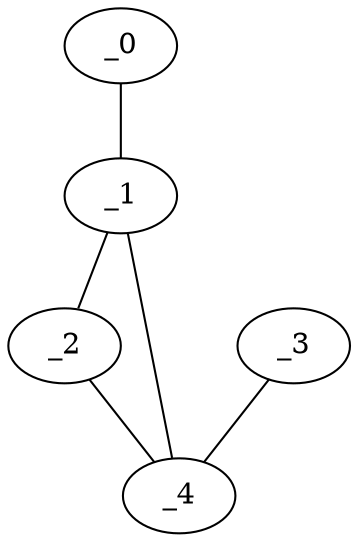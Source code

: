 graph AP1_0051 {
	_0	 [x="0.865394",
		y="1.32522"];
	_1	 [x="1.23287",
		y="2.62829"];
	_0 -- _1;
	_2	 [x="2.39339",
		y="0.833568"];
	_1 -- _2;
	_4	 [x="2.41433",
		y="1.60016"];
	_1 -- _4;
	_2 -- _4;
	_3	 [x="0.854266",
		y="1.44319"];
	_3 -- _4;
}
